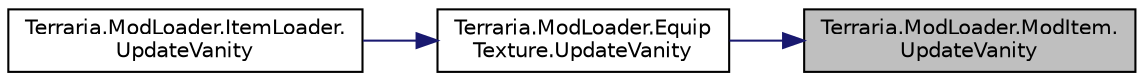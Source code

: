 digraph "Terraria.ModLoader.ModItem.UpdateVanity"
{
 // LATEX_PDF_SIZE
  edge [fontname="Helvetica",fontsize="10",labelfontname="Helvetica",labelfontsize="10"];
  node [fontname="Helvetica",fontsize="10",shape=record];
  rankdir="RL";
  Node1 [label="Terraria.ModLoader.ModItem.\lUpdateVanity",height=0.2,width=0.4,color="black", fillcolor="grey75", style="filled", fontcolor="black",tooltip="Allows you to create special effects (such as dust) when this item's equipment texture of the given e..."];
  Node1 -> Node2 [dir="back",color="midnightblue",fontsize="10",style="solid",fontname="Helvetica"];
  Node2 [label="Terraria.ModLoader.Equip\lTexture.UpdateVanity",height=0.2,width=0.4,color="black", fillcolor="white", style="filled",URL="$class_terraria_1_1_mod_loader_1_1_equip_texture.html#af595082a071555ad470549dbdbfb3a4b",tooltip="Allows you to create special effects (such as dust) when this equipment texture is displayed on the p..."];
  Node2 -> Node3 [dir="back",color="midnightblue",fontsize="10",style="solid",fontname="Helvetica"];
  Node3 [label="Terraria.ModLoader.ItemLoader.\lUpdateVanity",height=0.2,width=0.4,color="black", fillcolor="white", style="filled",URL="$class_terraria_1_1_mod_loader_1_1_item_loader.html#a74f5b7e0fdbcc2e20e834d7601245e3c",tooltip="Calls each of the item's equipment texture's UpdateVanity hook."];
}
